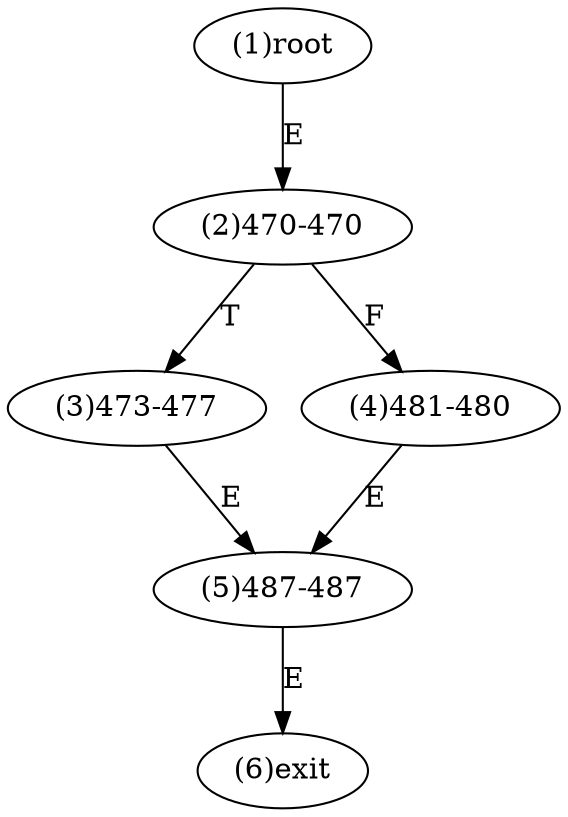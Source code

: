 digraph "" { 
1[ label="(1)root"];
2[ label="(2)470-470"];
3[ label="(3)473-477"];
4[ label="(4)481-480"];
5[ label="(5)487-487"];
6[ label="(6)exit"];
1->2[ label="E"];
2->4[ label="F"];
2->3[ label="T"];
3->5[ label="E"];
4->5[ label="E"];
5->6[ label="E"];
}